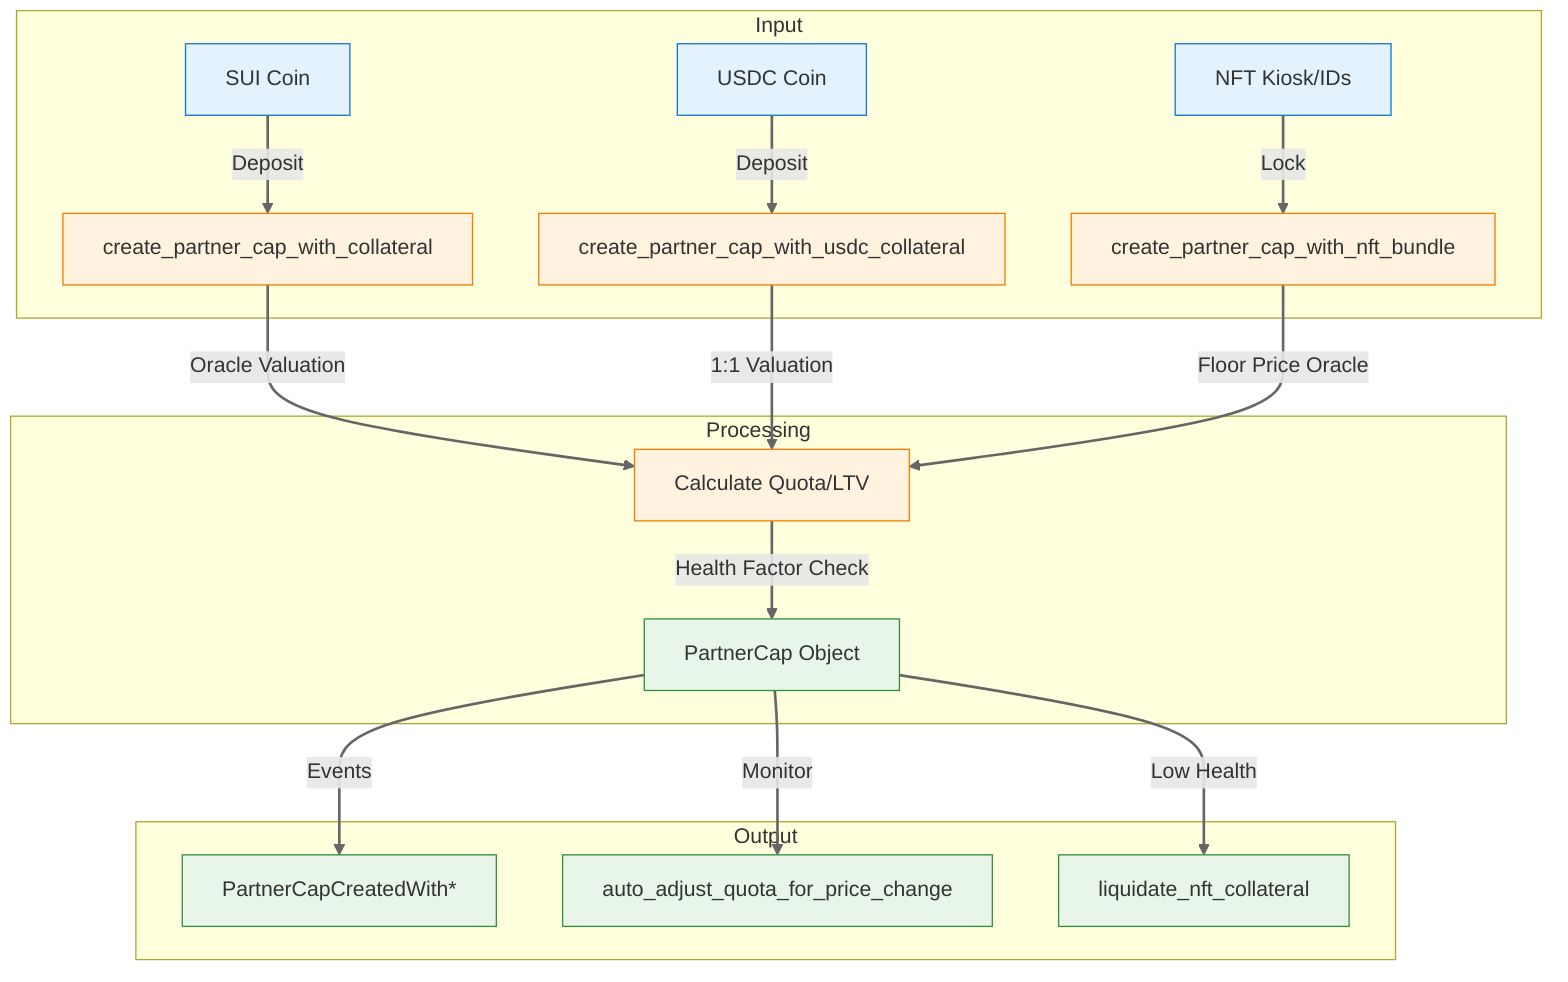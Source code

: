 flowchart TD
    subgraph Input
        A[SUI Coin] -->|Deposit| B[create_partner_cap_with_collateral]
        C[USDC Coin] -->|Deposit| D[create_partner_cap_with_usdc_collateral]
        E[NFT Kiosk/IDs] -->|Lock| F[create_partner_cap_with_nft_bundle]
    end
    subgraph Processing
        B -->|Oracle Valuation| G[Calculate Quota/LTV]
        D -->|1:1 Valuation| G
        F -->|Floor Price Oracle| G
        G -->|Health Factor Check| H[PartnerCap Object]
    end
    subgraph Output
        H -->|Events| I[PartnerCapCreatedWith*]
        H -->|Monitor| J[auto_adjust_quota_for_price_change]
        H -->|Low Health| K[liquidate_nft_collateral]
    end
    classDef input fill:#e3f2fd,stroke:#1976d2
    classDef process fill:#fff3e0,stroke:#f57c00
    classDef output fill:#e8f5e9,stroke:#388e3c
    class A,C,E input
    class B,D,F,G process
    class H,I,J,K output
    linkStyle default stroke:#666,stroke-width:2px
